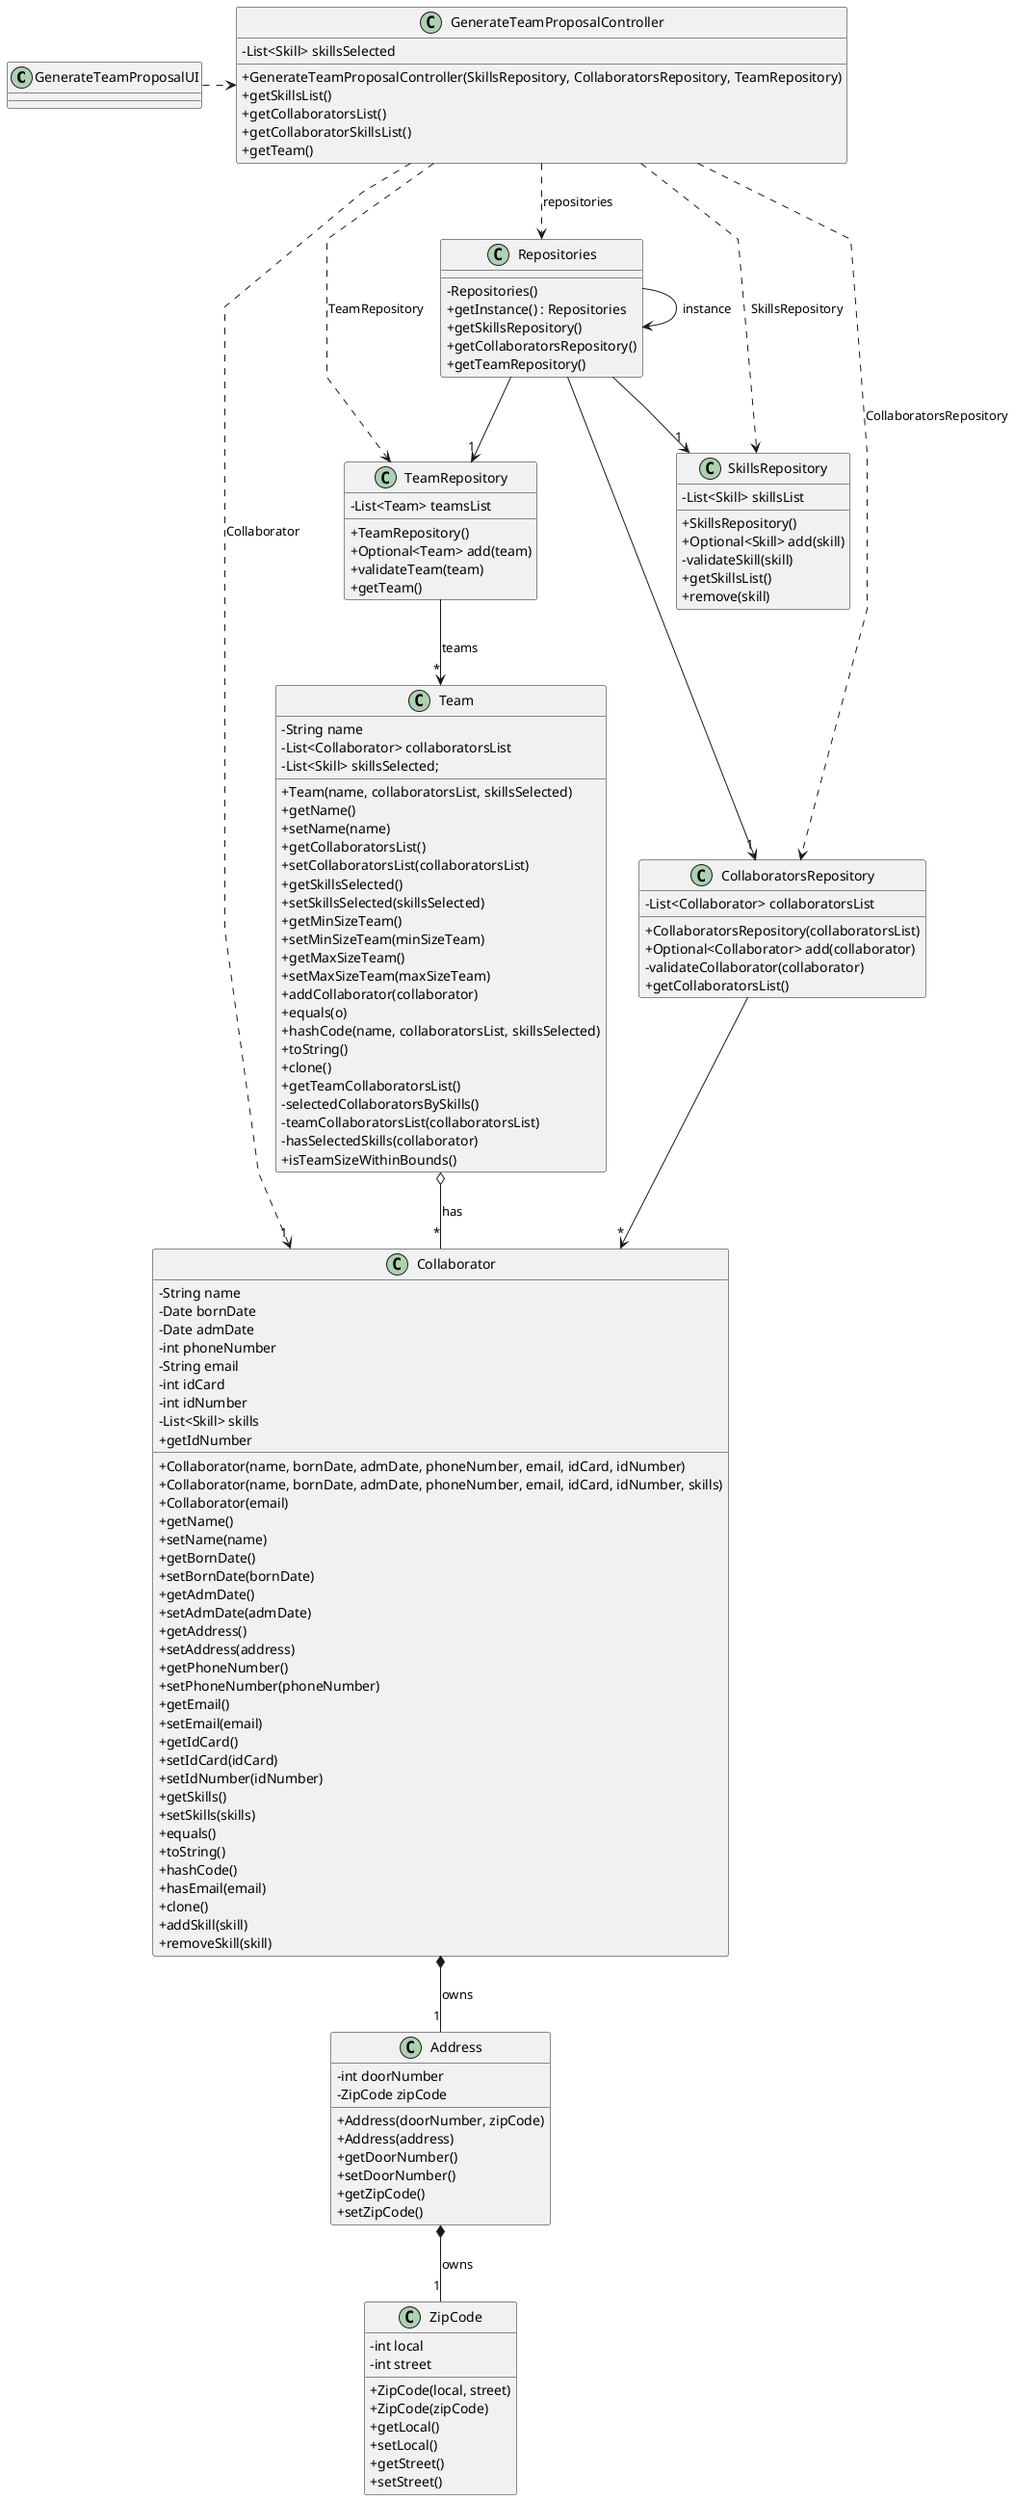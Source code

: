 @startuml
skinparam packageStyle rectangle
skinparam shadowing false
skinparam linetype polyline

skinparam classAttributeIconSize 0


class GenerateTeamProposalUI {
}

class GenerateTeamProposalController {
    - List<Skill> skillsSelected
    + GenerateTeamProposalController(SkillsRepository, CollaboratorsRepository, TeamRepository)
    + getSkillsList()
    + getCollaboratorsList()
    + getCollaboratorSkillsList()
    + getTeam()
}

class Collaborator {
    - String name
    - Date bornDate
    - Date admDate
    - int phoneNumber
    - String email
    - int idCard
    - int idNumber
    - List<Skill> skills
    + Collaborator(name, bornDate, admDate, phoneNumber, email, idCard, idNumber)
    + Collaborator(name, bornDate, admDate, phoneNumber, email, idCard, idNumber, skills)
    + Collaborator(email)
    + getName()
    + setName(name)
    + getBornDate()
    + setBornDate(bornDate)
    + getAdmDate()
    + setAdmDate(admDate)
    + getAddress()
    + setAddress(address)
    + getPhoneNumber()
    + setPhoneNumber(phoneNumber)
    + getEmail()
    + setEmail(email)
    + getIdCard()
    + setIdCard(idCard)
    + getIdNumber
    + setIdNumber(idNumber)
    + getSkills()
    + setSkills(skills)
    + equals()
    + toString()
    + hashCode()
    + hasEmail(email)
    + clone()
    + addSkill(skill)
    + removeSkill(skill)
}

class Repositories {
    - Repositories()
    + getInstance() : Repositories
    + getSkillsRepository()
    + getCollaboratorsRepository()
    + getTeamRepository()
}

class CollaboratorsRepository {
    - List<Collaborator> collaboratorsList
    + CollaboratorsRepository(collaboratorsList)
    + Optional<Collaborator> add(collaborator)
    - validateCollaborator(collaborator)
    + getCollaboratorsList()
}

class SkillsRepository {
    - List<Skill> skillsList
    + SkillsRepository()
    + Optional<Skill> add(skill)
    - validateSkill(skill)
    + getSkillsList()
    + remove(skill)
}

class Address {
    - int doorNumber
    - ZipCode zipCode
    + Address(doorNumber, zipCode)
    + Address(address)
    + getDoorNumber()
    + setDoorNumber()
    + getZipCode()
    + setZipCode()
}

class ZipCode {
    - int local
    - int street
    + ZipCode(local, street)
    + ZipCode(zipCode)
    + getLocal()
    + setLocal()
    + getStreet()
    + setStreet()
}

class TeamRepository {
    - List<Team> teamsList
    + TeamRepository()
    + Optional<Team> add(team)
    + validateTeam(team)
    + getTeam()
}

class Team {
    - String name
    - List<Collaborator> collaboratorsList
    - List<Skill> skillsSelected;
    + Team(name, collaboratorsList, skillsSelected)
    + getName()
    + setName(name)
    + getCollaboratorsList()
    + setCollaboratorsList(collaboratorsList)
    + getSkillsSelected()
    + setSkillsSelected(skillsSelected)
    + getMinSizeTeam()
    + setMinSizeTeam(minSizeTeam)
    + getMaxSizeTeam()
    + setMaxSizeTeam(maxSizeTeam)
    + addCollaborator(collaborator)
    + equals(o)
    + hashCode(name, collaboratorsList, skillsSelected)
    + toString()
    + clone()
    + getTeamCollaboratorsList()
    - selectedCollaboratorsBySkills()
    - teamCollaboratorsList(collaboratorsList)
    - hasSelectedSkills(collaborator)
    + isTeamSizeWithinBounds()
}


Repositories -> Repositories : instance

GenerateTeamProposalUI .> GenerateTeamProposalController

Repositories --> "1" TeamRepository
Repositories --> "1" CollaboratorsRepository
Repositories --> "1" SkillsRepository

GenerateTeamProposalController ...> CollaboratorsRepository: CollaboratorsRepository
GenerateTeamProposalController ...> SkillsRepository: SkillsRepository
GenerateTeamProposalController ...> TeamRepository : TeamRepository
GenerateTeamProposalController .> Repositories : repositories
GenerateTeamProposalController ...> "1" Collaborator : Collaborator

TeamRepository --> "*" Team : teams
Team o-- "*" Collaborator : has

CollaboratorsRepository --> "*" Collaborator

Collaborator *-- "1" Address : owns
Address *-- "1" ZipCode : owns

@enduml